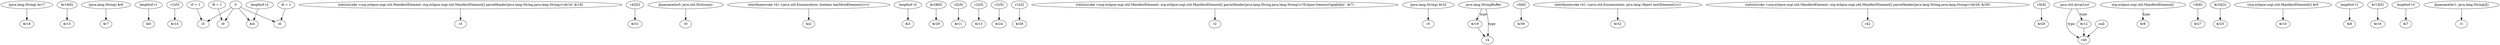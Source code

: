 digraph g {
0[label="(java.lang.String) $r17"]
1[label="$r18"]
0->1[label=""]
2[label="$r14[0]"]
3[label="$r15"]
2->3[label=""]
4[label="(java.lang.String) $r6"]
5[label="$r7"]
4->5[label=""]
6[label="lengthof r1"]
7[label="$i0"]
6->7[label=""]
8[label="r1[i5]"]
9[label="$r14"]
8->9[label=""]
10[label="i9 + 1"]
11[label="i9"]
10->11[label=""]
12[label="staticinvoke <org.eclipse.osgi.util.ManifestElement: org.eclipse.osgi.util.ManifestElement[] parseHeader(java.lang.String,java.lang.String)>($r16, $r18)"]
13[label="r3"]
12->13[label=""]
14[label="r42[0]"]
15[label="$r31"]
14->15[label=""]
16[label="@parameter0: java.util.Dictionary"]
17[label="r0"]
16->17[label=""]
18[label="interfaceinvoke r41.<java.util.Enumeration: boolean hasMoreElements()>()"]
19[label="$z2"]
18->19[label=""]
20[label="lengthof r2"]
21[label="$i3"]
20->21[label=""]
22[label="$r28[0]"]
23[label="$r29"]
22->23[label=""]
24[label="r2[i9]"]
25[label="$r11"]
24->25[label=""]
26[label="r1[i5]"]
27[label="$r13"]
26->27[label=""]
28[label="r1[i5]"]
29[label="$r24"]
28->29[label=""]
30[label="0"]
31[label="i5"]
30->31[label=""]
32[label="r1[i5]"]
33[label="$r28"]
32->33[label=""]
34[label="staticinvoke <org.eclipse.osgi.util.ManifestElement: org.eclipse.osgi.util.ManifestElement[] parseHeader(java.lang.String,java.lang.String)>('Eclipse-GenericCapability', $r7)"]
35[label="r2"]
34->35[label=""]
36[label="lengthof r2"]
37[label="$i4"]
36->37[label=""]
38[label="(java.lang.String) $r32"]
39[label="r5"]
38->39[label=""]
40[label="java.lang.StringBuffer"]
41[label="$r19"]
40->41[label="type"]
42[label="r3[i6]"]
43[label="$r36"]
42->43[label=""]
44[label="i6"]
30->44[label=""]
45[label="interfaceinvoke r41.<java.util.Enumeration: java.lang.Object nextElement()>()"]
46[label="$r32"]
45->46[label=""]
47[label="staticinvoke <org.eclipse.osgi.util.ManifestElement: org.eclipse.osgi.util.ManifestElement[] parseHeader(java.lang.String,java.lang.String)>($r29, $r30)"]
48[label="r42"]
47->48[label=""]
30->37[label=""]
49[label="r4"]
41->49[label=""]
50[label="r3[i6]"]
51[label="$r20"]
50->51[label=""]
52[label="java.util.ArrayList"]
53[label="r40"]
52->53[label="type"]
54[label="$r12"]
52->54[label="type"]
30->11[label=""]
55[label="i5 + 1"]
55->31[label=""]
56[label="i6 + 1"]
56->44[label=""]
57[label="org.eclipse.osgi.util.ManifestElement[]"]
58[label="$r8"]
57->58[label="type"]
59[label="r3[i6]"]
60[label="$r27"]
59->60[label=""]
61[label="$r24[2]"]
62[label="$r25"]
61->62[label=""]
63[label="(org.eclipse.osgi.util.ManifestElement[]) $r9"]
64[label="$r10"]
63->64[label=""]
65[label="null"]
65->53[label=""]
66[label="lengthof r1"]
67[label="$i8"]
66->67[label=""]
54->53[label=""]
68[label="$r13[0]"]
69[label="$r16"]
68->69[label=""]
40->49[label="type"]
70[label="lengthof r3"]
71[label="$i7"]
70->71[label=""]
72[label="@parameter1: java.lang.String[][]"]
73[label="r1"]
72->73[label=""]
}